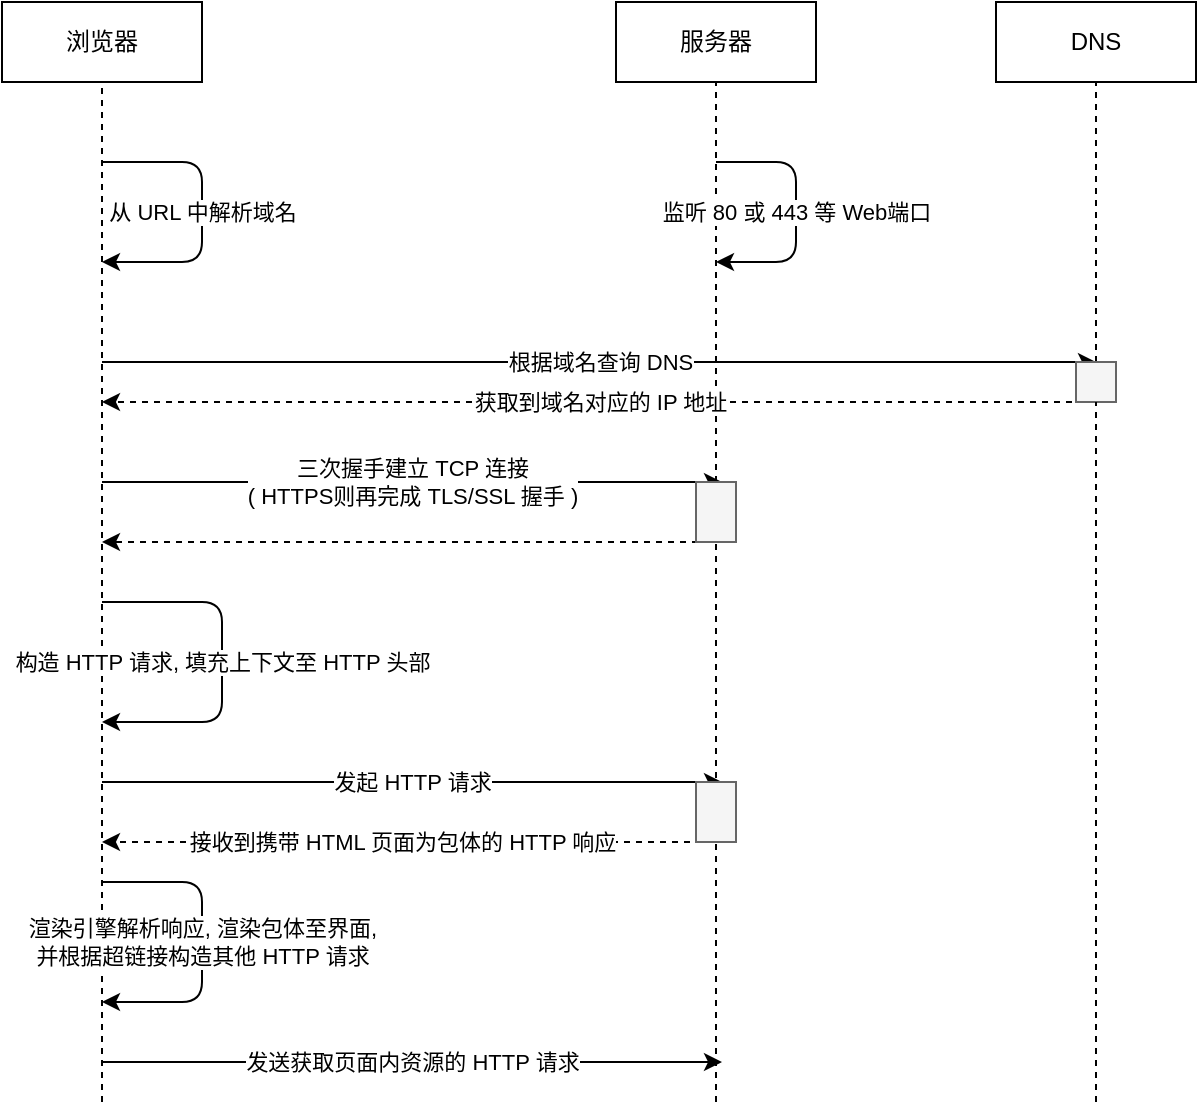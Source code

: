 <mxfile version="14.1.9" type="github">
  <diagram id="k_UBauENXQtYFpCN6dBz" name="第 1 页">
    <mxGraphModel dx="904" dy="1402" grid="1" gridSize="10" guides="1" tooltips="1" connect="1" arrows="1" fold="1" page="1" pageScale="1" pageWidth="827" pageHeight="1169" math="0" shadow="0">
      <root>
        <mxCell id="0" />
        <mxCell id="1" parent="0" />
        <mxCell id="IA-yXFhUtC8VcQhEP3Hl-1" value="浏览器" style="rounded=0;whiteSpace=wrap;html=1;" vertex="1" parent="1">
          <mxGeometry x="20" y="80" width="100" height="40" as="geometry" />
        </mxCell>
        <mxCell id="IA-yXFhUtC8VcQhEP3Hl-3" value="DNS" style="rounded=0;whiteSpace=wrap;html=1;" vertex="1" parent="1">
          <mxGeometry x="517" y="80" width="100" height="40" as="geometry" />
        </mxCell>
        <mxCell id="IA-yXFhUtC8VcQhEP3Hl-4" value="服务器" style="rounded=0;whiteSpace=wrap;html=1;" vertex="1" parent="1">
          <mxGeometry x="327" y="80" width="100" height="40" as="geometry" />
        </mxCell>
        <mxCell id="IA-yXFhUtC8VcQhEP3Hl-5" value="" style="endArrow=none;dashed=1;html=1;entryX=0.5;entryY=1;entryDx=0;entryDy=0;" edge="1" parent="1" target="IA-yXFhUtC8VcQhEP3Hl-1">
          <mxGeometry width="50" height="50" relative="1" as="geometry">
            <mxPoint x="70" y="630" as="sourcePoint" />
            <mxPoint x="280" y="370" as="targetPoint" />
          </mxGeometry>
        </mxCell>
        <mxCell id="IA-yXFhUtC8VcQhEP3Hl-9" value="" style="endArrow=none;dashed=1;html=1;entryX=0.5;entryY=1;entryDx=0;entryDy=0;" edge="1" parent="1" source="IA-yXFhUtC8VcQhEP3Hl-29" target="IA-yXFhUtC8VcQhEP3Hl-4">
          <mxGeometry width="50" height="50" relative="1" as="geometry">
            <mxPoint x="377" y="600" as="sourcePoint" />
            <mxPoint x="417" y="370" as="targetPoint" />
          </mxGeometry>
        </mxCell>
        <mxCell id="IA-yXFhUtC8VcQhEP3Hl-10" value="" style="endArrow=none;dashed=1;html=1;entryX=0.5;entryY=1;entryDx=0;entryDy=0;" edge="1" parent="1" source="IA-yXFhUtC8VcQhEP3Hl-24" target="IA-yXFhUtC8VcQhEP3Hl-3">
          <mxGeometry width="50" height="50" relative="1" as="geometry">
            <mxPoint x="567" y="600" as="sourcePoint" />
            <mxPoint x="417" y="370" as="targetPoint" />
          </mxGeometry>
        </mxCell>
        <mxCell id="IA-yXFhUtC8VcQhEP3Hl-11" value="" style="endArrow=classic;html=1;" edge="1" parent="1">
          <mxGeometry relative="1" as="geometry">
            <mxPoint x="70" y="160" as="sourcePoint" />
            <mxPoint x="70" y="210" as="targetPoint" />
            <Array as="points">
              <mxPoint x="120" y="160" />
              <mxPoint x="120" y="210" />
            </Array>
          </mxGeometry>
        </mxCell>
        <mxCell id="IA-yXFhUtC8VcQhEP3Hl-12" value="从 URL 中解析域名" style="edgeLabel;resizable=0;html=1;align=center;verticalAlign=middle;" connectable="0" vertex="1" parent="IA-yXFhUtC8VcQhEP3Hl-11">
          <mxGeometry relative="1" as="geometry" />
        </mxCell>
        <mxCell id="IA-yXFhUtC8VcQhEP3Hl-13" value="" style="endArrow=classic;html=1;" edge="1" parent="1">
          <mxGeometry relative="1" as="geometry">
            <mxPoint x="377" y="160" as="sourcePoint" />
            <mxPoint x="377" y="210" as="targetPoint" />
            <Array as="points">
              <mxPoint x="417" y="160" />
              <mxPoint x="417" y="210" />
            </Array>
          </mxGeometry>
        </mxCell>
        <mxCell id="IA-yXFhUtC8VcQhEP3Hl-14" value="监听 80 或 443 等 Web端口" style="edgeLabel;resizable=0;html=1;align=center;verticalAlign=middle;" connectable="0" vertex="1" parent="IA-yXFhUtC8VcQhEP3Hl-13">
          <mxGeometry relative="1" as="geometry" />
        </mxCell>
        <mxCell id="IA-yXFhUtC8VcQhEP3Hl-15" value="根据域名查询 DNS" style="endArrow=classic;html=1;entryX=0.5;entryY=0;entryDx=0;entryDy=0;" edge="1" parent="1" target="IA-yXFhUtC8VcQhEP3Hl-24">
          <mxGeometry relative="1" as="geometry">
            <mxPoint x="70" y="260" as="sourcePoint" />
            <mxPoint x="430" y="260" as="targetPoint" />
          </mxGeometry>
        </mxCell>
        <mxCell id="IA-yXFhUtC8VcQhEP3Hl-21" value="获取到域名对应的 IP 地址" style="endArrow=classic;html=1;dashed=1;exitX=0.5;exitY=1;exitDx=0;exitDy=0;" edge="1" parent="1" source="IA-yXFhUtC8VcQhEP3Hl-24">
          <mxGeometry relative="1" as="geometry">
            <mxPoint x="430" y="280" as="sourcePoint" />
            <mxPoint x="70" y="280" as="targetPoint" />
          </mxGeometry>
        </mxCell>
        <mxCell id="IA-yXFhUtC8VcQhEP3Hl-24" value="" style="rounded=0;whiteSpace=wrap;html=1;fillColor=#f5f5f5;strokeColor=#666666;fontColor=#333333;" vertex="1" parent="1">
          <mxGeometry x="557" y="260" width="20" height="20" as="geometry" />
        </mxCell>
        <mxCell id="IA-yXFhUtC8VcQhEP3Hl-25" value="" style="endArrow=none;dashed=1;html=1;entryX=0.5;entryY=1;entryDx=0;entryDy=0;" edge="1" parent="1" target="IA-yXFhUtC8VcQhEP3Hl-24">
          <mxGeometry width="50" height="50" relative="1" as="geometry">
            <mxPoint x="567" y="630" as="sourcePoint" />
            <mxPoint x="567" y="120" as="targetPoint" />
          </mxGeometry>
        </mxCell>
        <mxCell id="IA-yXFhUtC8VcQhEP3Hl-26" value="" style="endArrow=classic;html=1;" edge="1" parent="1">
          <mxGeometry relative="1" as="geometry">
            <mxPoint x="70" y="320" as="sourcePoint" />
            <mxPoint x="380" y="320" as="targetPoint" />
          </mxGeometry>
        </mxCell>
        <mxCell id="IA-yXFhUtC8VcQhEP3Hl-27" value="三次握手建立 TCP 连接&lt;br&gt;( HTTPS则再完成 TLS/SSL 握手 )" style="edgeLabel;resizable=0;html=1;align=center;verticalAlign=middle;" connectable="0" vertex="1" parent="IA-yXFhUtC8VcQhEP3Hl-26">
          <mxGeometry relative="1" as="geometry" />
        </mxCell>
        <mxCell id="IA-yXFhUtC8VcQhEP3Hl-28" value="" style="endArrow=classic;html=1;dashed=1;" edge="1" parent="1">
          <mxGeometry width="50" height="50" relative="1" as="geometry">
            <mxPoint x="380" y="350" as="sourcePoint" />
            <mxPoint x="70" y="350" as="targetPoint" />
          </mxGeometry>
        </mxCell>
        <mxCell id="IA-yXFhUtC8VcQhEP3Hl-29" value="" style="rounded=0;whiteSpace=wrap;html=1;fillColor=#f5f5f5;strokeColor=#666666;fontColor=#333333;" vertex="1" parent="1">
          <mxGeometry x="367" y="320" width="20" height="30" as="geometry" />
        </mxCell>
        <mxCell id="IA-yXFhUtC8VcQhEP3Hl-30" value="" style="endArrow=none;dashed=1;html=1;entryX=0.5;entryY=1;entryDx=0;entryDy=0;" edge="1" parent="1" target="IA-yXFhUtC8VcQhEP3Hl-29">
          <mxGeometry width="50" height="50" relative="1" as="geometry">
            <mxPoint x="377" y="630" as="sourcePoint" />
            <mxPoint x="377" y="120" as="targetPoint" />
          </mxGeometry>
        </mxCell>
        <mxCell id="IA-yXFhUtC8VcQhEP3Hl-31" value="" style="endArrow=classic;html=1;" edge="1" parent="1">
          <mxGeometry relative="1" as="geometry">
            <mxPoint x="70" y="380" as="sourcePoint" />
            <mxPoint x="70" y="440" as="targetPoint" />
            <Array as="points">
              <mxPoint x="130" y="380" />
              <mxPoint x="130" y="440" />
            </Array>
          </mxGeometry>
        </mxCell>
        <mxCell id="IA-yXFhUtC8VcQhEP3Hl-32" value="构造 HTTP 请求, 填充上下文至 HTTP 头部" style="edgeLabel;resizable=0;html=1;align=center;verticalAlign=middle;" connectable="0" vertex="1" parent="IA-yXFhUtC8VcQhEP3Hl-31">
          <mxGeometry relative="1" as="geometry" />
        </mxCell>
        <mxCell id="IA-yXFhUtC8VcQhEP3Hl-33" value="" style="endArrow=classic;html=1;" edge="1" parent="1">
          <mxGeometry relative="1" as="geometry">
            <mxPoint x="70" y="470" as="sourcePoint" />
            <mxPoint x="380" y="470" as="targetPoint" />
          </mxGeometry>
        </mxCell>
        <mxCell id="IA-yXFhUtC8VcQhEP3Hl-34" value="发起 HTTP 请求" style="edgeLabel;resizable=0;html=1;align=center;verticalAlign=middle;" connectable="0" vertex="1" parent="IA-yXFhUtC8VcQhEP3Hl-33">
          <mxGeometry relative="1" as="geometry" />
        </mxCell>
        <mxCell id="IA-yXFhUtC8VcQhEP3Hl-35" value="接收到携带 HTML 页面为包体的 HTTP 响应" style="endArrow=classic;html=1;dashed=1;" edge="1" parent="1">
          <mxGeometry relative="1" as="geometry">
            <mxPoint x="370" y="500" as="sourcePoint" />
            <mxPoint x="70" y="500" as="targetPoint" />
          </mxGeometry>
        </mxCell>
        <mxCell id="IA-yXFhUtC8VcQhEP3Hl-37" value="" style="rounded=0;whiteSpace=wrap;html=1;fillColor=#f5f5f5;strokeColor=#666666;fontColor=#333333;" vertex="1" parent="1">
          <mxGeometry x="367" y="470" width="20" height="30" as="geometry" />
        </mxCell>
        <mxCell id="IA-yXFhUtC8VcQhEP3Hl-38" value="" style="endArrow=classic;html=1;" edge="1" parent="1">
          <mxGeometry relative="1" as="geometry">
            <mxPoint x="70" y="520" as="sourcePoint" />
            <mxPoint x="70" y="580" as="targetPoint" />
            <Array as="points">
              <mxPoint x="120" y="520" />
              <mxPoint x="120" y="580" />
            </Array>
          </mxGeometry>
        </mxCell>
        <mxCell id="IA-yXFhUtC8VcQhEP3Hl-39" value="渲染引擎解析响应, 渲染包体至界面, &lt;br&gt;并根据超链接构造其他 HTTP 请求" style="edgeLabel;resizable=0;html=1;align=center;verticalAlign=middle;" connectable="0" vertex="1" parent="IA-yXFhUtC8VcQhEP3Hl-38">
          <mxGeometry relative="1" as="geometry" />
        </mxCell>
        <mxCell id="IA-yXFhUtC8VcQhEP3Hl-40" value="发送获取页面内资源的 HTTP 请求" style="endArrow=classic;html=1;" edge="1" parent="1">
          <mxGeometry relative="1" as="geometry">
            <mxPoint x="70" y="610" as="sourcePoint" />
            <mxPoint x="380" y="610" as="targetPoint" />
          </mxGeometry>
        </mxCell>
      </root>
    </mxGraphModel>
  </diagram>
</mxfile>
